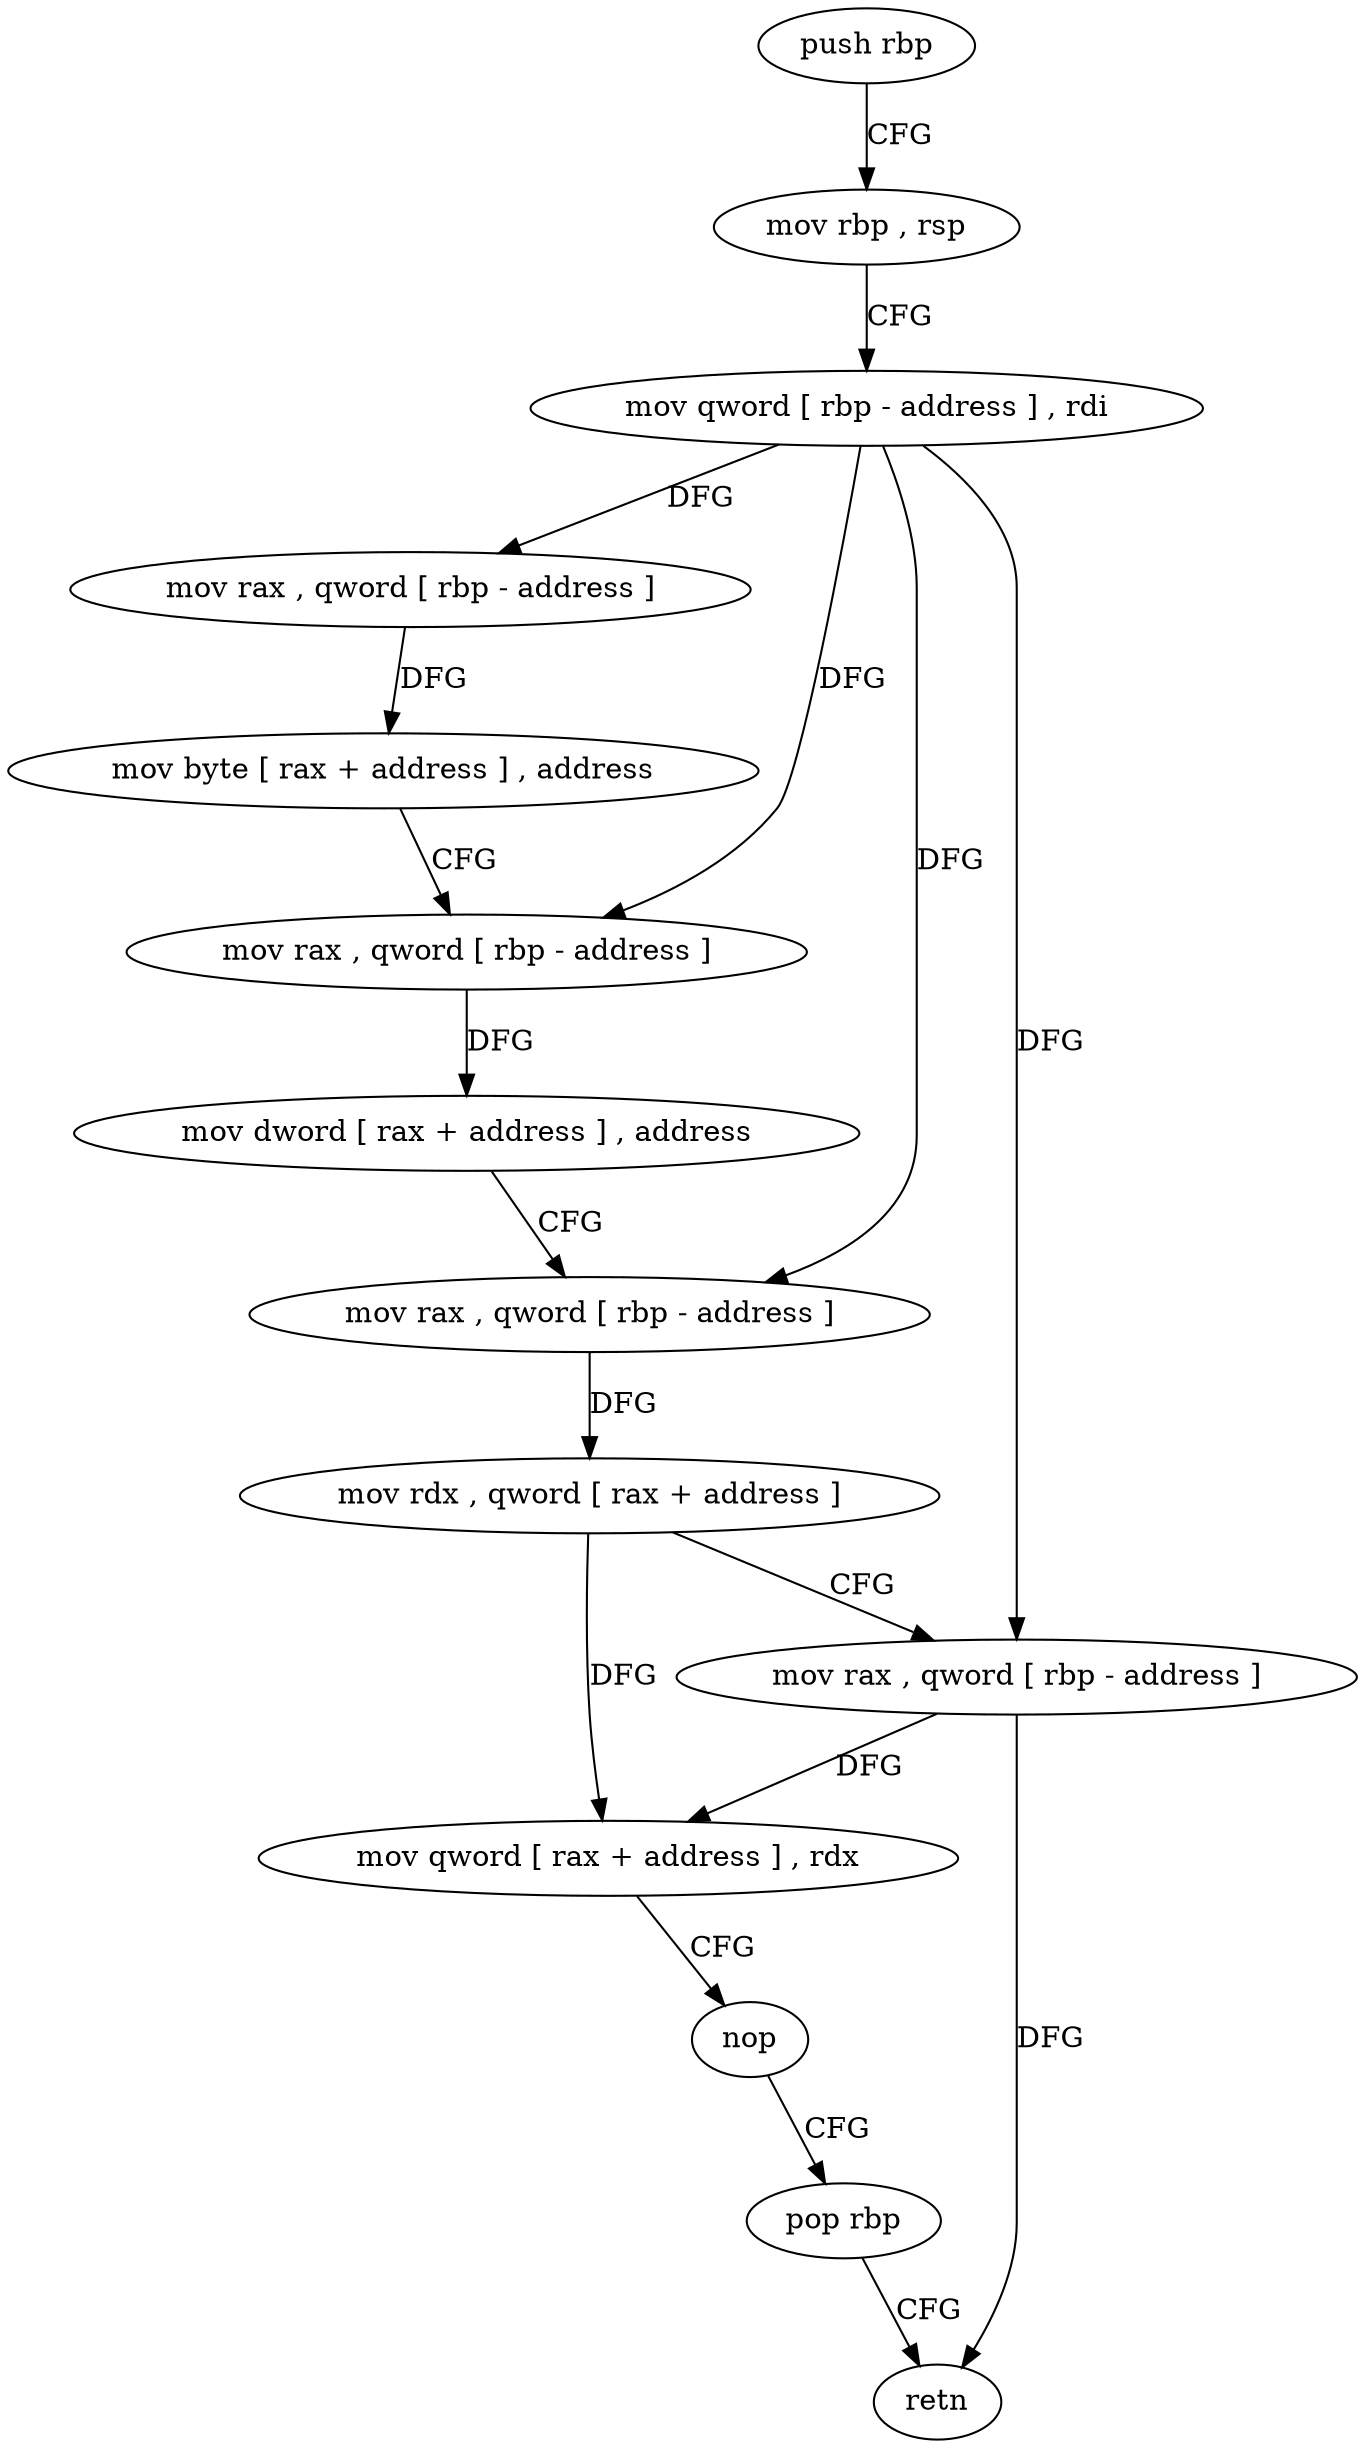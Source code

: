 digraph "func" {
"118266" [label = "push rbp" ]
"118267" [label = "mov rbp , rsp" ]
"118270" [label = "mov qword [ rbp - address ] , rdi" ]
"118274" [label = "mov rax , qword [ rbp - address ]" ]
"118278" [label = "mov byte [ rax + address ] , address" ]
"118282" [label = "mov rax , qword [ rbp - address ]" ]
"118286" [label = "mov dword [ rax + address ] , address" ]
"118293" [label = "mov rax , qword [ rbp - address ]" ]
"118297" [label = "mov rdx , qword [ rax + address ]" ]
"118301" [label = "mov rax , qword [ rbp - address ]" ]
"118305" [label = "mov qword [ rax + address ] , rdx" ]
"118309" [label = "nop" ]
"118310" [label = "pop rbp" ]
"118311" [label = "retn" ]
"118266" -> "118267" [ label = "CFG" ]
"118267" -> "118270" [ label = "CFG" ]
"118270" -> "118274" [ label = "DFG" ]
"118270" -> "118282" [ label = "DFG" ]
"118270" -> "118293" [ label = "DFG" ]
"118270" -> "118301" [ label = "DFG" ]
"118274" -> "118278" [ label = "DFG" ]
"118278" -> "118282" [ label = "CFG" ]
"118282" -> "118286" [ label = "DFG" ]
"118286" -> "118293" [ label = "CFG" ]
"118293" -> "118297" [ label = "DFG" ]
"118297" -> "118301" [ label = "CFG" ]
"118297" -> "118305" [ label = "DFG" ]
"118301" -> "118305" [ label = "DFG" ]
"118301" -> "118311" [ label = "DFG" ]
"118305" -> "118309" [ label = "CFG" ]
"118309" -> "118310" [ label = "CFG" ]
"118310" -> "118311" [ label = "CFG" ]
}
